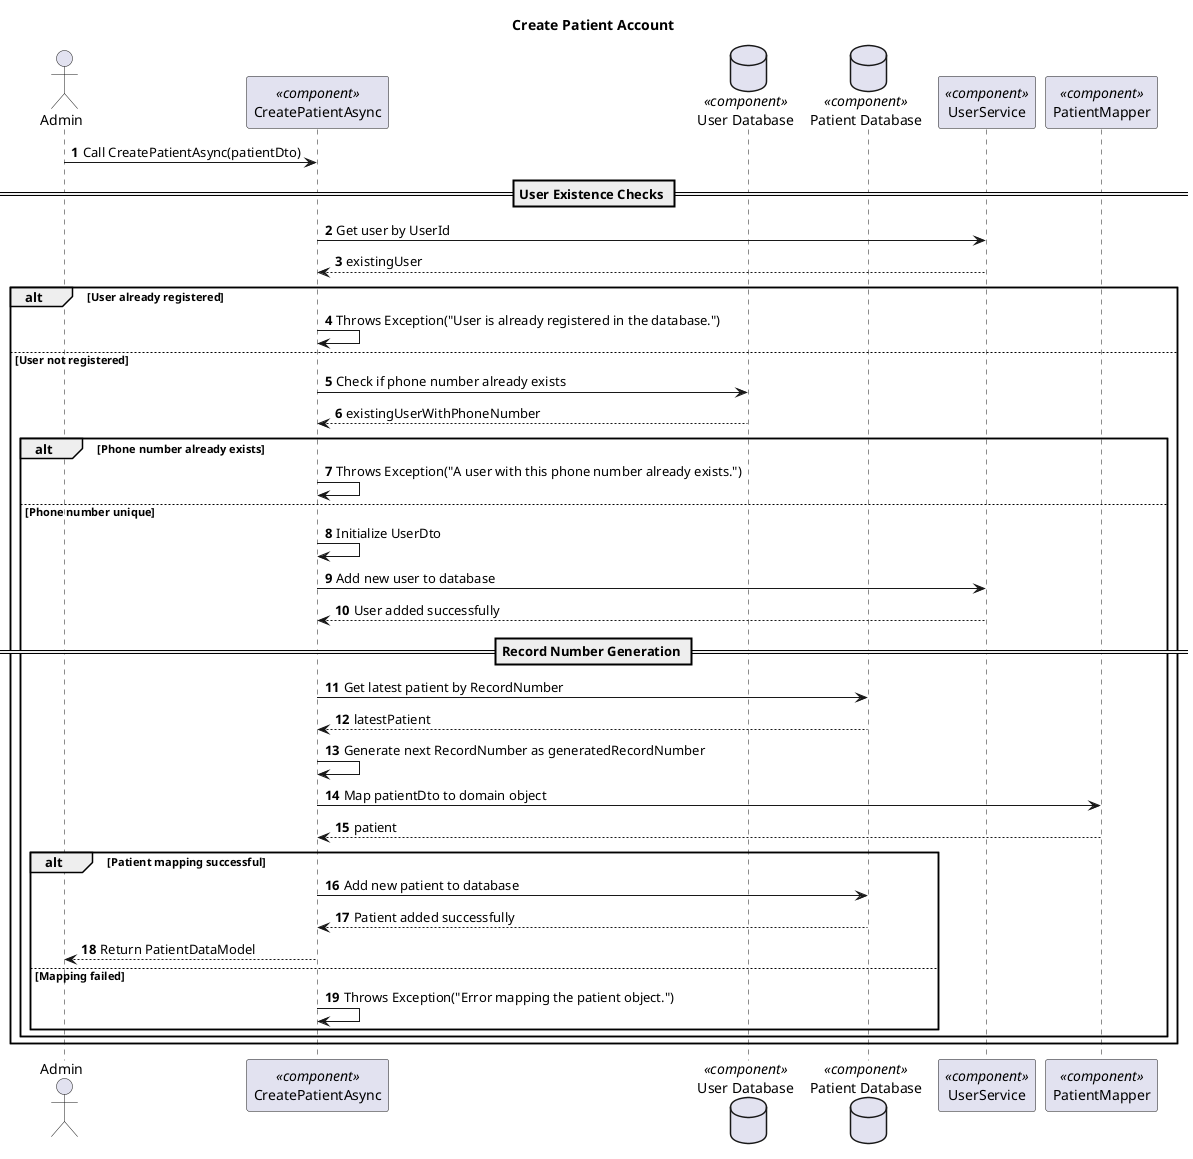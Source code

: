 @startuml
autonumber
skinparam packageStyle rect

title Create Patient Account

actor "Admin" as Admin
participant "CreatePatientAsync" as CreatePatient <<component>>
database "User Database" as UserDB <<component>>
database "Patient Database" as PatientDB <<component>>
participant "UserService" as UserService <<component>>
participant "PatientMapper" as Mapper <<component>>

Admin -> CreatePatient : Call CreatePatientAsync(patientDto)

== User Existence Checks ==
CreatePatient -> UserService : Get user by UserId
UserService --> CreatePatient : existingUser

alt User already registered
    CreatePatient -> CreatePatient : Throws Exception("User is already registered in the database.")
else User not registered
    CreatePatient -> UserDB : Check if phone number already exists
    UserDB --> CreatePatient : existingUserWithPhoneNumber

    alt Phone number already exists
        CreatePatient -> CreatePatient : Throws Exception("A user with this phone number already exists.")
    else Phone number unique
        CreatePatient -> CreatePatient : Initialize UserDto
        CreatePatient -> UserService : Add new user to database
        UserService --> CreatePatient : User added successfully

        == Record Number Generation ==
        CreatePatient -> PatientDB : Get latest patient by RecordNumber
        PatientDB --> CreatePatient : latestPatient
        CreatePatient -> CreatePatient : Generate next RecordNumber as generatedRecordNumber

        CreatePatient -> Mapper : Map patientDto to domain object
        Mapper --> CreatePatient : patient

        alt Patient mapping successful
            CreatePatient -> PatientDB : Add new patient to database
            PatientDB --> CreatePatient : Patient added successfully
            CreatePatient --> Admin : Return PatientDataModel
        else Mapping failed
            CreatePatient -> CreatePatient : Throws Exception("Error mapping the patient object.")
        end
    end
end
@enduml